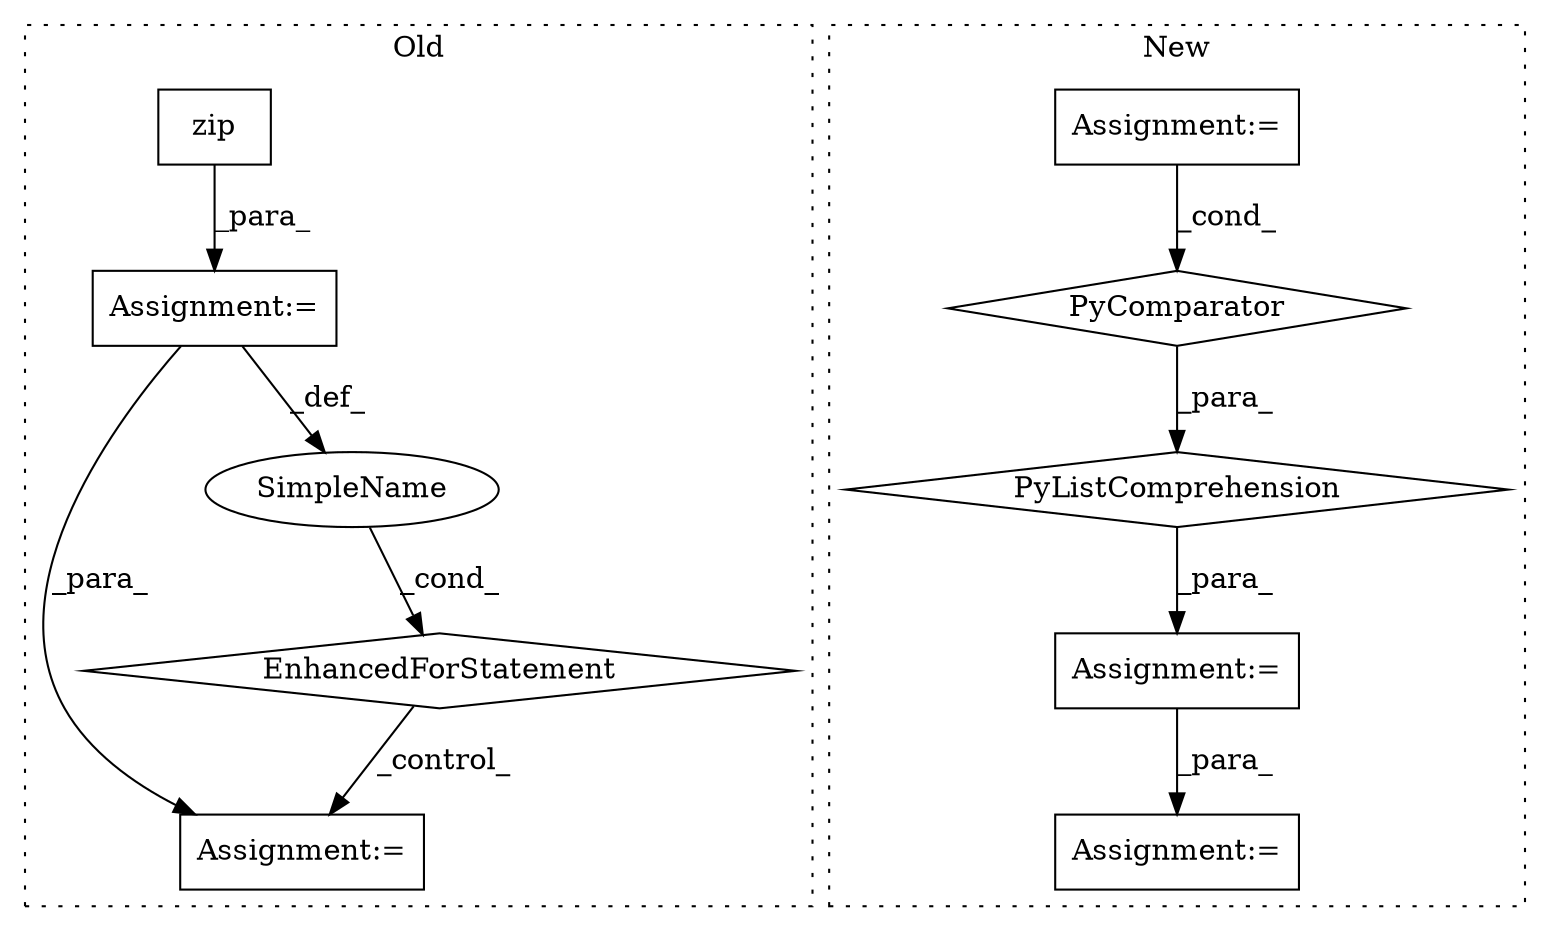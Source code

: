 digraph G {
subgraph cluster0 {
1 [label="zip" a="32" s="2720,2766" l="4,1" shape="box"];
5 [label="Assignment:=" a="7" s="2597,2767" l="102,2" shape="box"];
7 [label="EnhancedForStatement" a="70" s="2597,2767" l="102,2" shape="diamond"];
8 [label="Assignment:=" a="7" s="2777,2850" l="57,2" shape="box"];
9 [label="SimpleName" a="42" s="2711" l="6" shape="ellipse"];
label = "Old";
style="dotted";
}
subgraph cluster1 {
2 [label="PyListComprehension" a="109" s="2802" l="115" shape="diamond"];
3 [label="PyComparator" a="113" s="2875" l="34" shape="diamond"];
4 [label="Assignment:=" a="7" s="2875" l="34" shape="box"];
6 [label="Assignment:=" a="7" s="2987" l="1" shape="box"];
10 [label="Assignment:=" a="7" s="2928" l="1" shape="box"];
label = "New";
style="dotted";
}
1 -> 5 [label="_para_"];
2 -> 10 [label="_para_"];
3 -> 2 [label="_para_"];
4 -> 3 [label="_cond_"];
5 -> 8 [label="_para_"];
5 -> 9 [label="_def_"];
7 -> 8 [label="_control_"];
9 -> 7 [label="_cond_"];
10 -> 6 [label="_para_"];
}